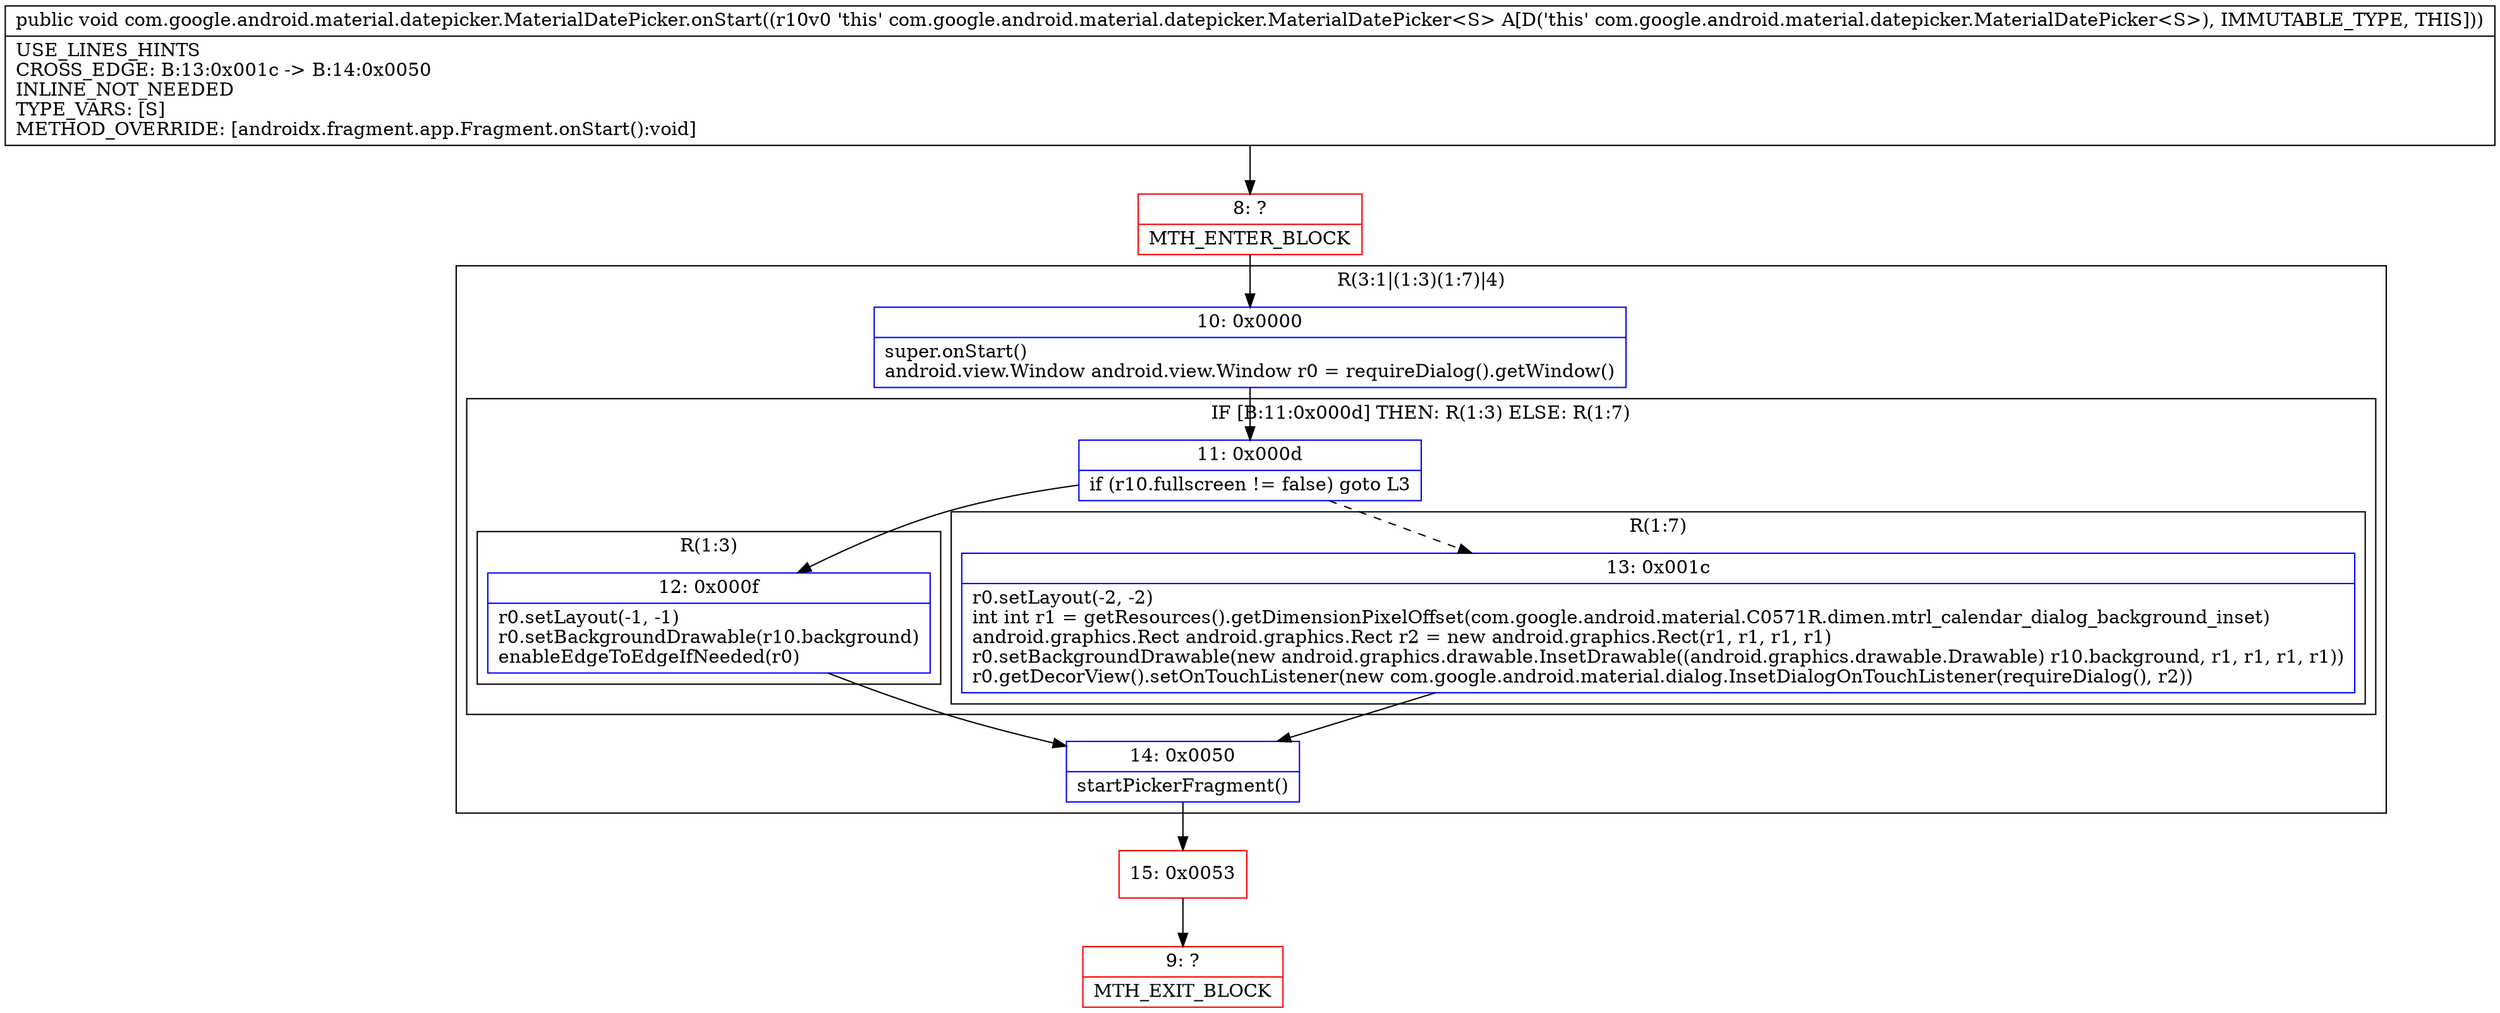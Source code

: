 digraph "CFG forcom.google.android.material.datepicker.MaterialDatePicker.onStart()V" {
subgraph cluster_Region_893591006 {
label = "R(3:1|(1:3)(1:7)|4)";
node [shape=record,color=blue];
Node_10 [shape=record,label="{10\:\ 0x0000|super.onStart()\landroid.view.Window android.view.Window r0 = requireDialog().getWindow()\l}"];
subgraph cluster_IfRegion_1452903663 {
label = "IF [B:11:0x000d] THEN: R(1:3) ELSE: R(1:7)";
node [shape=record,color=blue];
Node_11 [shape=record,label="{11\:\ 0x000d|if (r10.fullscreen != false) goto L3\l}"];
subgraph cluster_Region_756917854 {
label = "R(1:3)";
node [shape=record,color=blue];
Node_12 [shape=record,label="{12\:\ 0x000f|r0.setLayout(\-1, \-1)\lr0.setBackgroundDrawable(r10.background)\lenableEdgeToEdgeIfNeeded(r0)\l}"];
}
subgraph cluster_Region_86135429 {
label = "R(1:7)";
node [shape=record,color=blue];
Node_13 [shape=record,label="{13\:\ 0x001c|r0.setLayout(\-2, \-2)\lint int r1 = getResources().getDimensionPixelOffset(com.google.android.material.C0571R.dimen.mtrl_calendar_dialog_background_inset)\landroid.graphics.Rect android.graphics.Rect r2 = new android.graphics.Rect(r1, r1, r1, r1)\lr0.setBackgroundDrawable(new android.graphics.drawable.InsetDrawable((android.graphics.drawable.Drawable) r10.background, r1, r1, r1, r1))\lr0.getDecorView().setOnTouchListener(new com.google.android.material.dialog.InsetDialogOnTouchListener(requireDialog(), r2))\l}"];
}
}
Node_14 [shape=record,label="{14\:\ 0x0050|startPickerFragment()\l}"];
}
Node_8 [shape=record,color=red,label="{8\:\ ?|MTH_ENTER_BLOCK\l}"];
Node_15 [shape=record,color=red,label="{15\:\ 0x0053}"];
Node_9 [shape=record,color=red,label="{9\:\ ?|MTH_EXIT_BLOCK\l}"];
MethodNode[shape=record,label="{public void com.google.android.material.datepicker.MaterialDatePicker.onStart((r10v0 'this' com.google.android.material.datepicker.MaterialDatePicker\<S\> A[D('this' com.google.android.material.datepicker.MaterialDatePicker\<S\>), IMMUTABLE_TYPE, THIS]))  | USE_LINES_HINTS\lCROSS_EDGE: B:13:0x001c \-\> B:14:0x0050\lINLINE_NOT_NEEDED\lTYPE_VARS: [S]\lMETHOD_OVERRIDE: [androidx.fragment.app.Fragment.onStart():void]\l}"];
MethodNode -> Node_8;Node_10 -> Node_11;
Node_11 -> Node_12;
Node_11 -> Node_13[style=dashed];
Node_12 -> Node_14;
Node_13 -> Node_14;
Node_14 -> Node_15;
Node_8 -> Node_10;
Node_15 -> Node_9;
}

